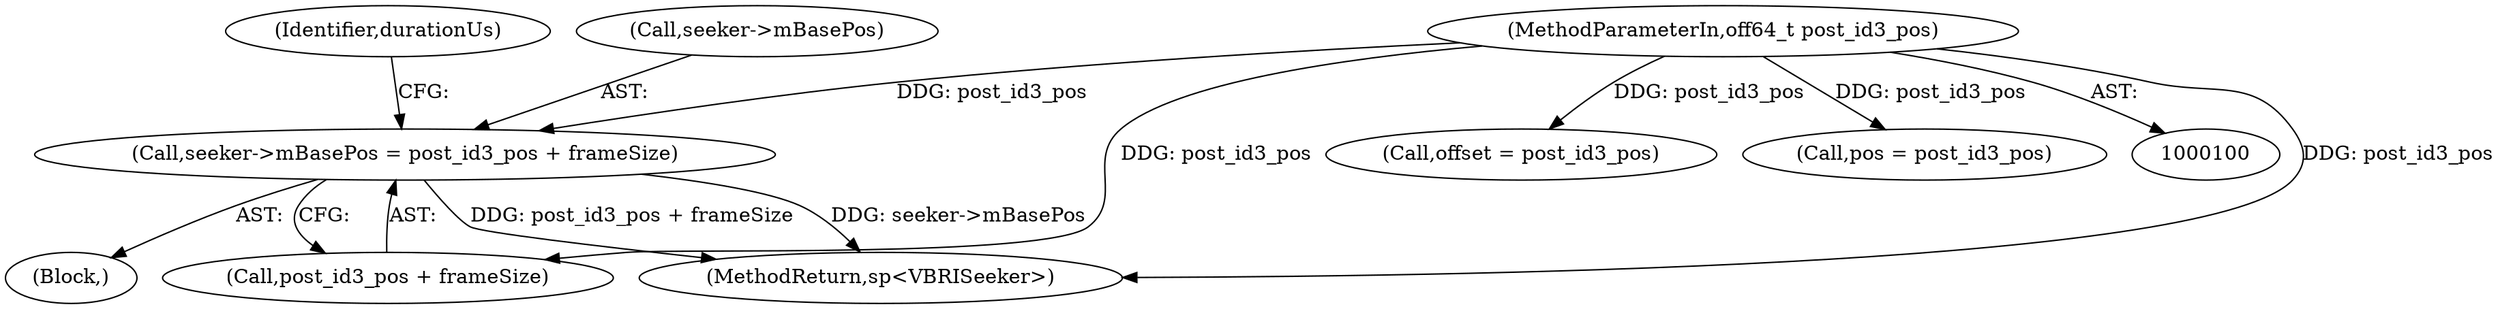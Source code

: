 digraph "0_Android_453b351ac5bd2b6619925dc966da60adf6b3126c@integer" {
"1000267" [label="(Call,seeker->mBasePos = post_id3_pos + frameSize)"];
"1000102" [label="(MethodParameterIn,off64_t post_id3_pos)"];
"1000283" [label="(Call,offset = post_id3_pos)"];
"1000102" [label="(MethodParameterIn,off64_t post_id3_pos)"];
"1000366" [label="(MethodReturn,sp<VBRISeeker>)"];
"1000103" [label="(Block,)"];
"1000268" [label="(Call,seeker->mBasePos)"];
"1000105" [label="(Call,pos = post_id3_pos)"];
"1000271" [label="(Call,post_id3_pos + frameSize)"];
"1000267" [label="(Call,seeker->mBasePos = post_id3_pos + frameSize)"];
"1000275" [label="(Identifier,durationUs)"];
"1000267" -> "1000103"  [label="AST: "];
"1000267" -> "1000271"  [label="CFG: "];
"1000268" -> "1000267"  [label="AST: "];
"1000271" -> "1000267"  [label="AST: "];
"1000275" -> "1000267"  [label="CFG: "];
"1000267" -> "1000366"  [label="DDG: seeker->mBasePos"];
"1000267" -> "1000366"  [label="DDG: post_id3_pos + frameSize"];
"1000102" -> "1000267"  [label="DDG: post_id3_pos"];
"1000102" -> "1000100"  [label="AST: "];
"1000102" -> "1000366"  [label="DDG: post_id3_pos"];
"1000102" -> "1000105"  [label="DDG: post_id3_pos"];
"1000102" -> "1000271"  [label="DDG: post_id3_pos"];
"1000102" -> "1000283"  [label="DDG: post_id3_pos"];
}
